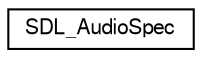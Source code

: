 digraph "Graphical Class Hierarchy"
{
  edge [fontname="FreeSans",fontsize="10",labelfontname="FreeSans",labelfontsize="10"];
  node [fontname="FreeSans",fontsize="10",shape=record];
  rankdir="LR";
  Node1 [label="SDL_AudioSpec",height=0.2,width=0.4,color="black", fillcolor="white", style="filled",URL="$d1/d75/struct_s_d_l___audio_spec.html"];
}
